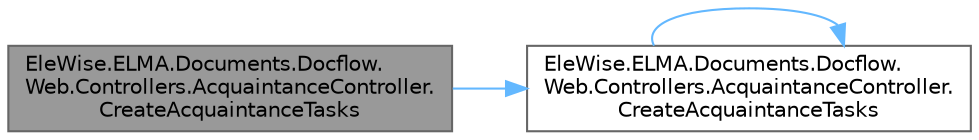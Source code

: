 digraph "EleWise.ELMA.Documents.Docflow.Web.Controllers.AcquaintanceController.CreateAcquaintanceTasks"
{
 // LATEX_PDF_SIZE
  bgcolor="transparent";
  edge [fontname=Helvetica,fontsize=10,labelfontname=Helvetica,labelfontsize=10];
  node [fontname=Helvetica,fontsize=10,shape=box,height=0.2,width=0.4];
  rankdir="LR";
  Node1 [id="Node000001",label="EleWise.ELMA.Documents.Docflow.\lWeb.Controllers.AcquaintanceController.\lCreateAcquaintanceTasks",height=0.2,width=0.4,color="gray40", fillcolor="grey60", style="filled", fontcolor="black",tooltip="Создание задач по ознакомлению."];
  Node1 -> Node2 [id="edge1_Node000001_Node000002",color="steelblue1",style="solid",tooltip=" "];
  Node2 [id="Node000002",label="EleWise.ELMA.Documents.Docflow.\lWeb.Controllers.AcquaintanceController.\lCreateAcquaintanceTasks",height=0.2,width=0.4,color="grey40", fillcolor="white", style="filled",URL="$class_ele_wise_1_1_e_l_m_a_1_1_documents_1_1_docflow_1_1_web_1_1_controllers_1_1_acquaintance_controller.html#ab980274c4a082f4a303c7fdc6e37fe46",tooltip="Создание задач по ознакомлению"];
  Node2 -> Node2 [id="edge2_Node000002_Node000002",color="steelblue1",style="solid",tooltip=" "];
}
